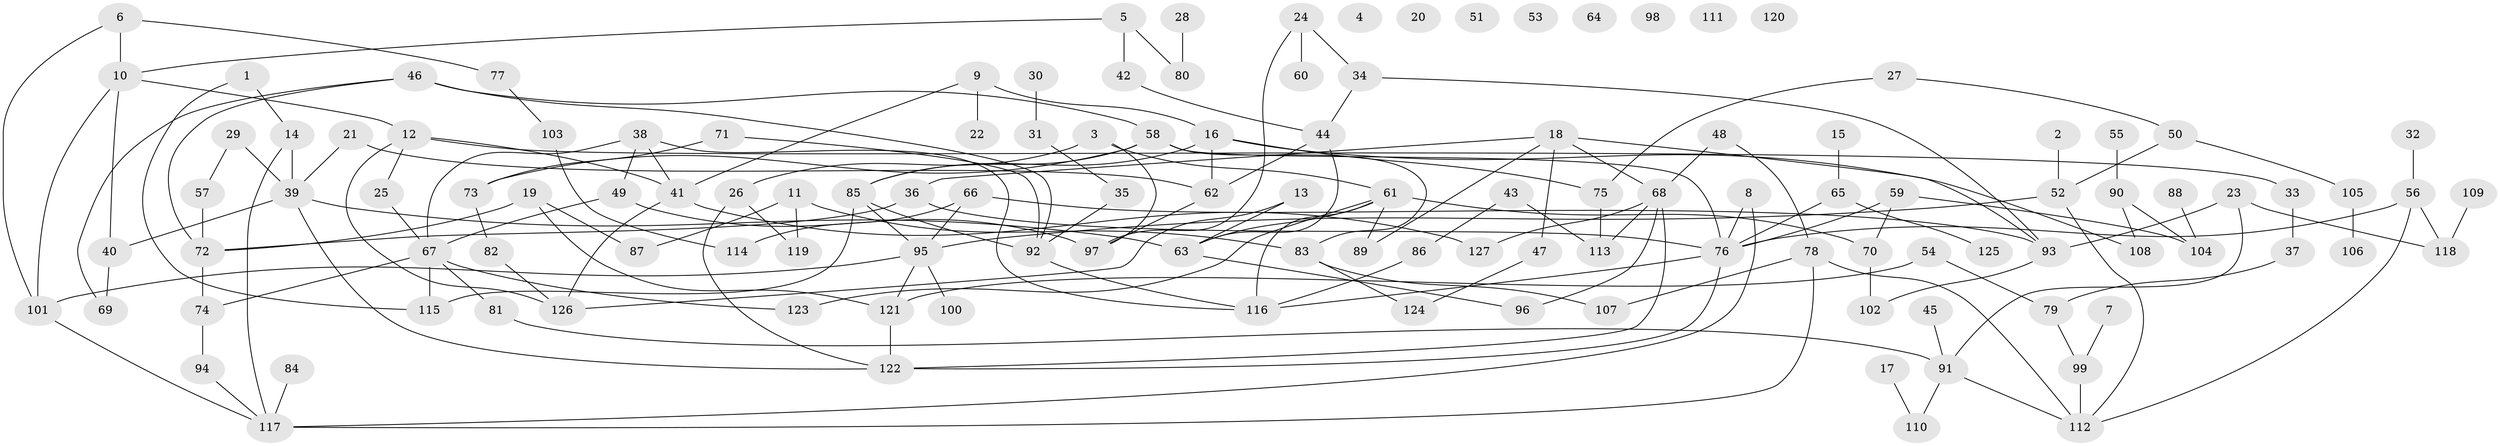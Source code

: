 // coarse degree distribution, {3: 0.14285714285714285, 1: 0.14285714285714285, 0: 0.09523809523809523, 4: 0.07142857142857142, 2: 0.27380952380952384, 8: 0.05952380952380952, 7: 0.047619047619047616, 5: 0.13095238095238096, 9: 0.011904761904761904, 6: 0.023809523809523808}
// Generated by graph-tools (version 1.1) at 2025/41/03/06/25 10:41:25]
// undirected, 127 vertices, 175 edges
graph export_dot {
graph [start="1"]
  node [color=gray90,style=filled];
  1;
  2;
  3;
  4;
  5;
  6;
  7;
  8;
  9;
  10;
  11;
  12;
  13;
  14;
  15;
  16;
  17;
  18;
  19;
  20;
  21;
  22;
  23;
  24;
  25;
  26;
  27;
  28;
  29;
  30;
  31;
  32;
  33;
  34;
  35;
  36;
  37;
  38;
  39;
  40;
  41;
  42;
  43;
  44;
  45;
  46;
  47;
  48;
  49;
  50;
  51;
  52;
  53;
  54;
  55;
  56;
  57;
  58;
  59;
  60;
  61;
  62;
  63;
  64;
  65;
  66;
  67;
  68;
  69;
  70;
  71;
  72;
  73;
  74;
  75;
  76;
  77;
  78;
  79;
  80;
  81;
  82;
  83;
  84;
  85;
  86;
  87;
  88;
  89;
  90;
  91;
  92;
  93;
  94;
  95;
  96;
  97;
  98;
  99;
  100;
  101;
  102;
  103;
  104;
  105;
  106;
  107;
  108;
  109;
  110;
  111;
  112;
  113;
  114;
  115;
  116;
  117;
  118;
  119;
  120;
  121;
  122;
  123;
  124;
  125;
  126;
  127;
  1 -- 14;
  1 -- 115;
  2 -- 52;
  3 -- 26;
  3 -- 61;
  3 -- 97;
  5 -- 10;
  5 -- 42;
  5 -- 80;
  6 -- 10;
  6 -- 77;
  6 -- 101;
  7 -- 99;
  8 -- 76;
  8 -- 117;
  9 -- 16;
  9 -- 22;
  9 -- 41;
  10 -- 12;
  10 -- 40;
  10 -- 101;
  11 -- 83;
  11 -- 87;
  11 -- 119;
  12 -- 25;
  12 -- 33;
  12 -- 41;
  12 -- 126;
  13 -- 63;
  13 -- 126;
  14 -- 39;
  14 -- 117;
  15 -- 65;
  16 -- 62;
  16 -- 75;
  16 -- 85;
  16 -- 108;
  17 -- 110;
  18 -- 36;
  18 -- 47;
  18 -- 68;
  18 -- 89;
  18 -- 93;
  19 -- 72;
  19 -- 87;
  19 -- 121;
  21 -- 39;
  21 -- 62;
  23 -- 91;
  23 -- 93;
  23 -- 118;
  24 -- 34;
  24 -- 60;
  24 -- 97;
  25 -- 67;
  26 -- 119;
  26 -- 122;
  27 -- 50;
  27 -- 75;
  28 -- 80;
  29 -- 39;
  29 -- 57;
  30 -- 31;
  31 -- 35;
  32 -- 56;
  33 -- 37;
  34 -- 44;
  34 -- 93;
  35 -- 92;
  36 -- 72;
  36 -- 76;
  37 -- 79;
  38 -- 41;
  38 -- 49;
  38 -- 67;
  38 -- 116;
  39 -- 40;
  39 -- 63;
  39 -- 122;
  40 -- 69;
  41 -- 126;
  41 -- 127;
  42 -- 44;
  43 -- 86;
  43 -- 113;
  44 -- 62;
  44 -- 63;
  45 -- 91;
  46 -- 58;
  46 -- 69;
  46 -- 72;
  46 -- 92;
  47 -- 124;
  48 -- 68;
  48 -- 78;
  49 -- 67;
  49 -- 97;
  50 -- 52;
  50 -- 105;
  52 -- 95;
  52 -- 112;
  54 -- 79;
  54 -- 121;
  55 -- 90;
  56 -- 76;
  56 -- 112;
  56 -- 118;
  57 -- 72;
  58 -- 73;
  58 -- 76;
  58 -- 83;
  58 -- 85;
  59 -- 70;
  59 -- 76;
  59 -- 104;
  61 -- 63;
  61 -- 70;
  61 -- 89;
  61 -- 116;
  61 -- 123;
  62 -- 97;
  63 -- 96;
  65 -- 76;
  65 -- 125;
  66 -- 93;
  66 -- 95;
  66 -- 114;
  67 -- 74;
  67 -- 81;
  67 -- 115;
  67 -- 123;
  68 -- 96;
  68 -- 113;
  68 -- 122;
  68 -- 127;
  70 -- 102;
  71 -- 73;
  71 -- 92;
  72 -- 74;
  73 -- 82;
  74 -- 94;
  75 -- 113;
  76 -- 116;
  76 -- 122;
  77 -- 103;
  78 -- 107;
  78 -- 112;
  78 -- 117;
  79 -- 99;
  81 -- 91;
  82 -- 126;
  83 -- 107;
  83 -- 124;
  84 -- 117;
  85 -- 92;
  85 -- 95;
  85 -- 115;
  86 -- 116;
  88 -- 104;
  90 -- 104;
  90 -- 108;
  91 -- 110;
  91 -- 112;
  92 -- 116;
  93 -- 102;
  94 -- 117;
  95 -- 100;
  95 -- 101;
  95 -- 121;
  99 -- 112;
  101 -- 117;
  103 -- 114;
  105 -- 106;
  109 -- 118;
  121 -- 122;
}
